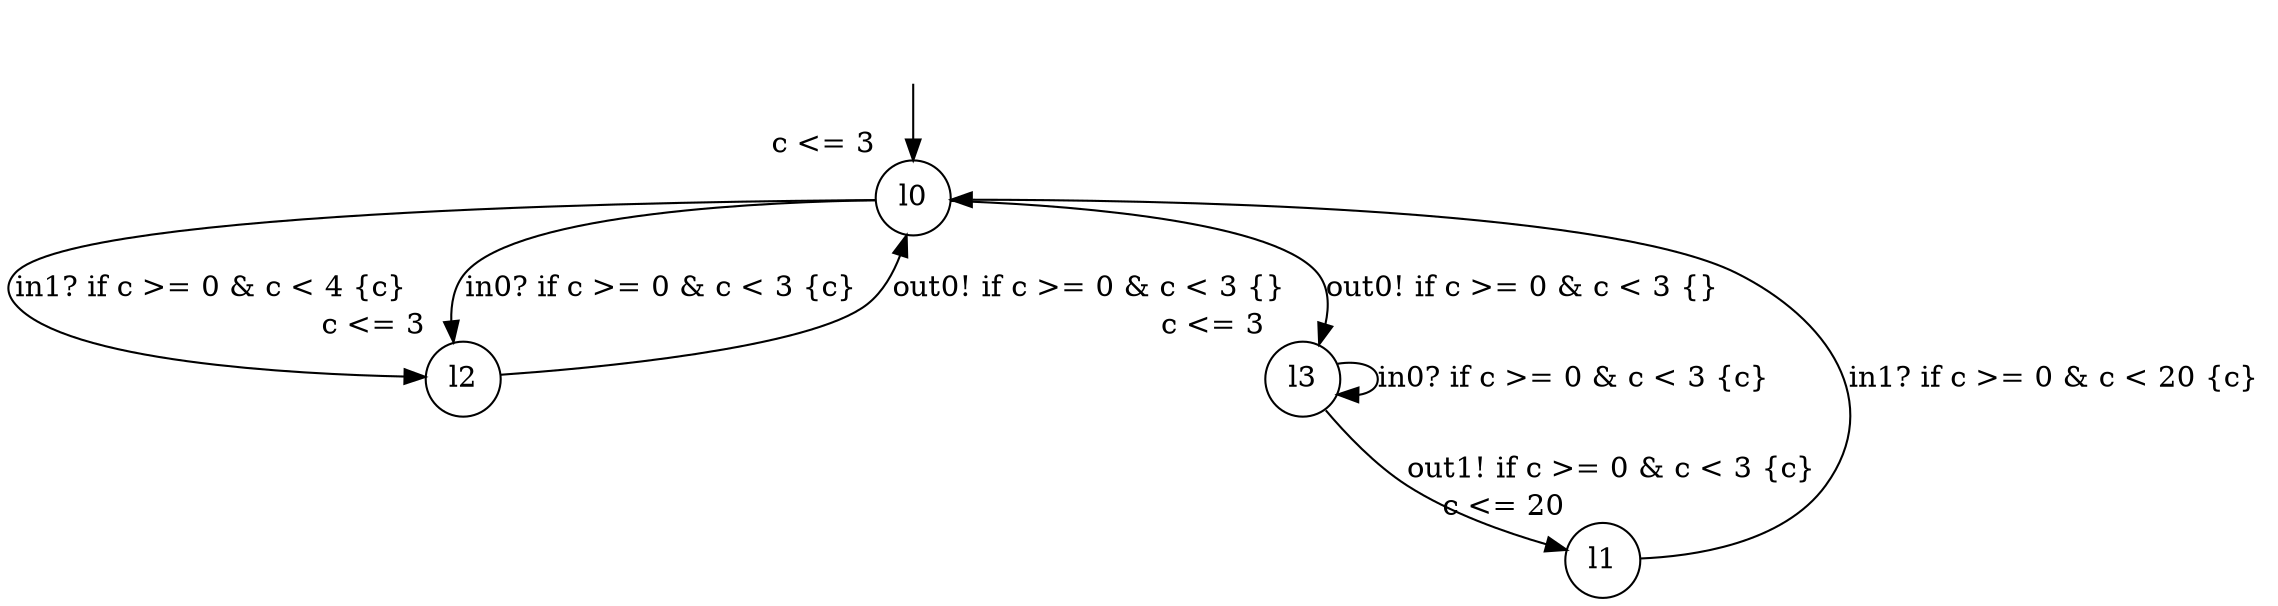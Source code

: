 digraph g {
__start0 [label="" shape="none"];
l0 [shape="circle" margin=0 label="l0", xlabel="c <= 3"];
l1 [shape="circle" margin=0 label="l1", xlabel="c <= 20"];
l2 [shape="circle" margin=0 label="l2", xlabel="c <= 3"];
l3 [shape="circle" margin=0 label="l3", xlabel="c <= 3"];
l0 -> l2 [label="in1? if c >= 0 & c < 4 {c} "];
l0 -> l2 [label="in0? if c >= 0 & c < 3 {c} "];
l0 -> l3 [label="out0! if c >= 0 & c < 3 {} "];
l1 -> l0 [label="in1? if c >= 0 & c < 20 {c} "];
l2 -> l0 [label="out0! if c >= 0 & c < 3 {} "];
l3 -> l1 [label="out1! if c >= 0 & c < 3 {c} "];
l3 -> l3 [label="in0? if c >= 0 & c < 3 {c} "];
__start0 -> l0;
}
